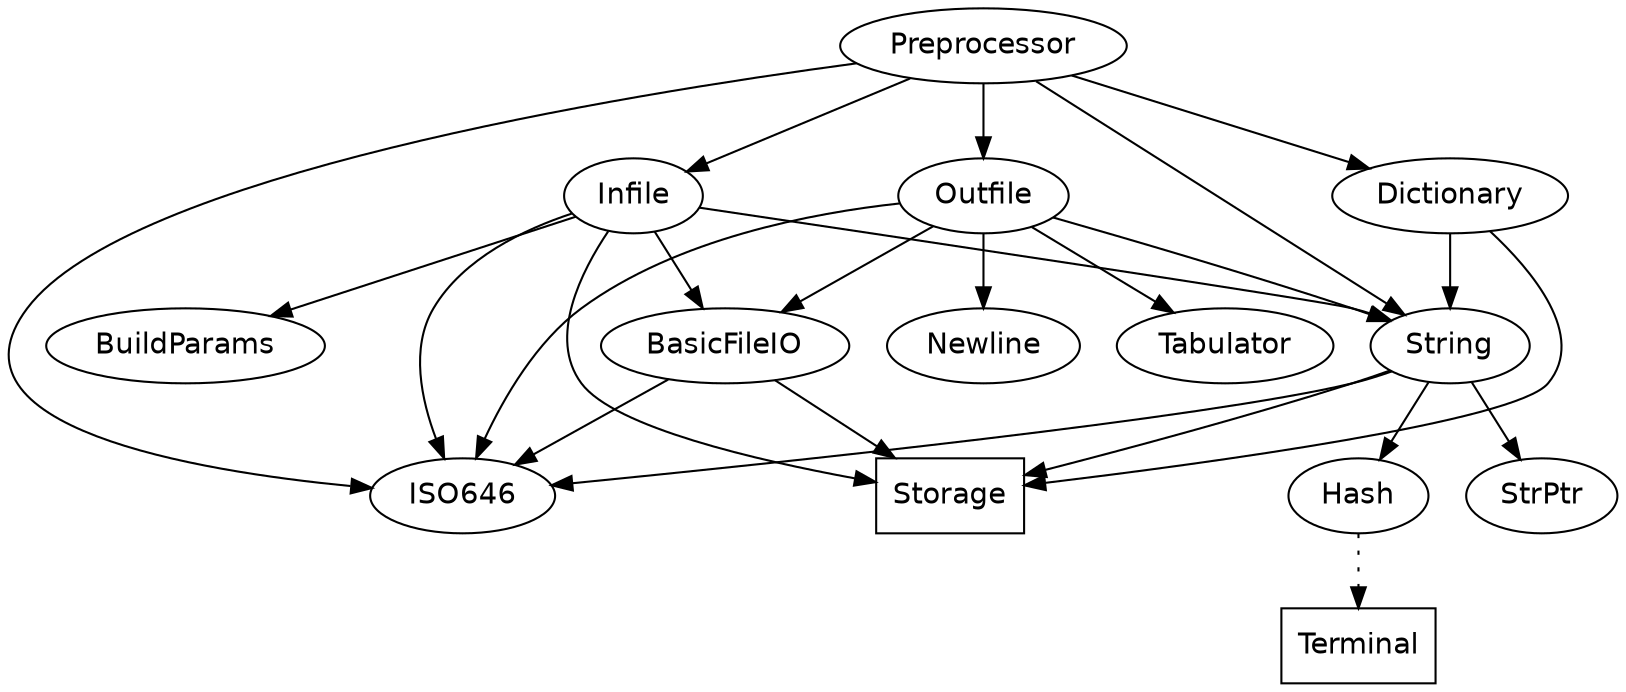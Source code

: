 digraph PreprocessorDep {
  node [fontname=helvetica];
  
  Preprocessor -> {
    Dictionary Infile ISO646 Outfile String
  };
  
  Dictionary -> {
    Storage String
  };
  
  Storage [shape=box]; /* stdlib */
    
  String -> {
    Hash ISO646 Storage StrPtr
  };
  
  edge [style=dotted];
  Hash -> {
    Terminal
  };
  edge [style=none];
  
  Terminal [shape=box]; /* stdlib */
  
  ISO646; /* no dependencies */
  
  StrPtr; /* no dependencies */  
  
  Infile -> {
    BasicFileIO BuildParams ISO646 Storage String
  };
  
  BasicFileIO -> {
    ISO646 Storage
  };
    
  BuildParams; /* no dependencies */
  
  Outfile -> {
    BasicFileIO ISO646 Newline String Tabulator
  };
    
  Newline; /* no dependencies */  
    
  Tabulator; /* no dependencies */  
  
} /* PreprocessorDep */